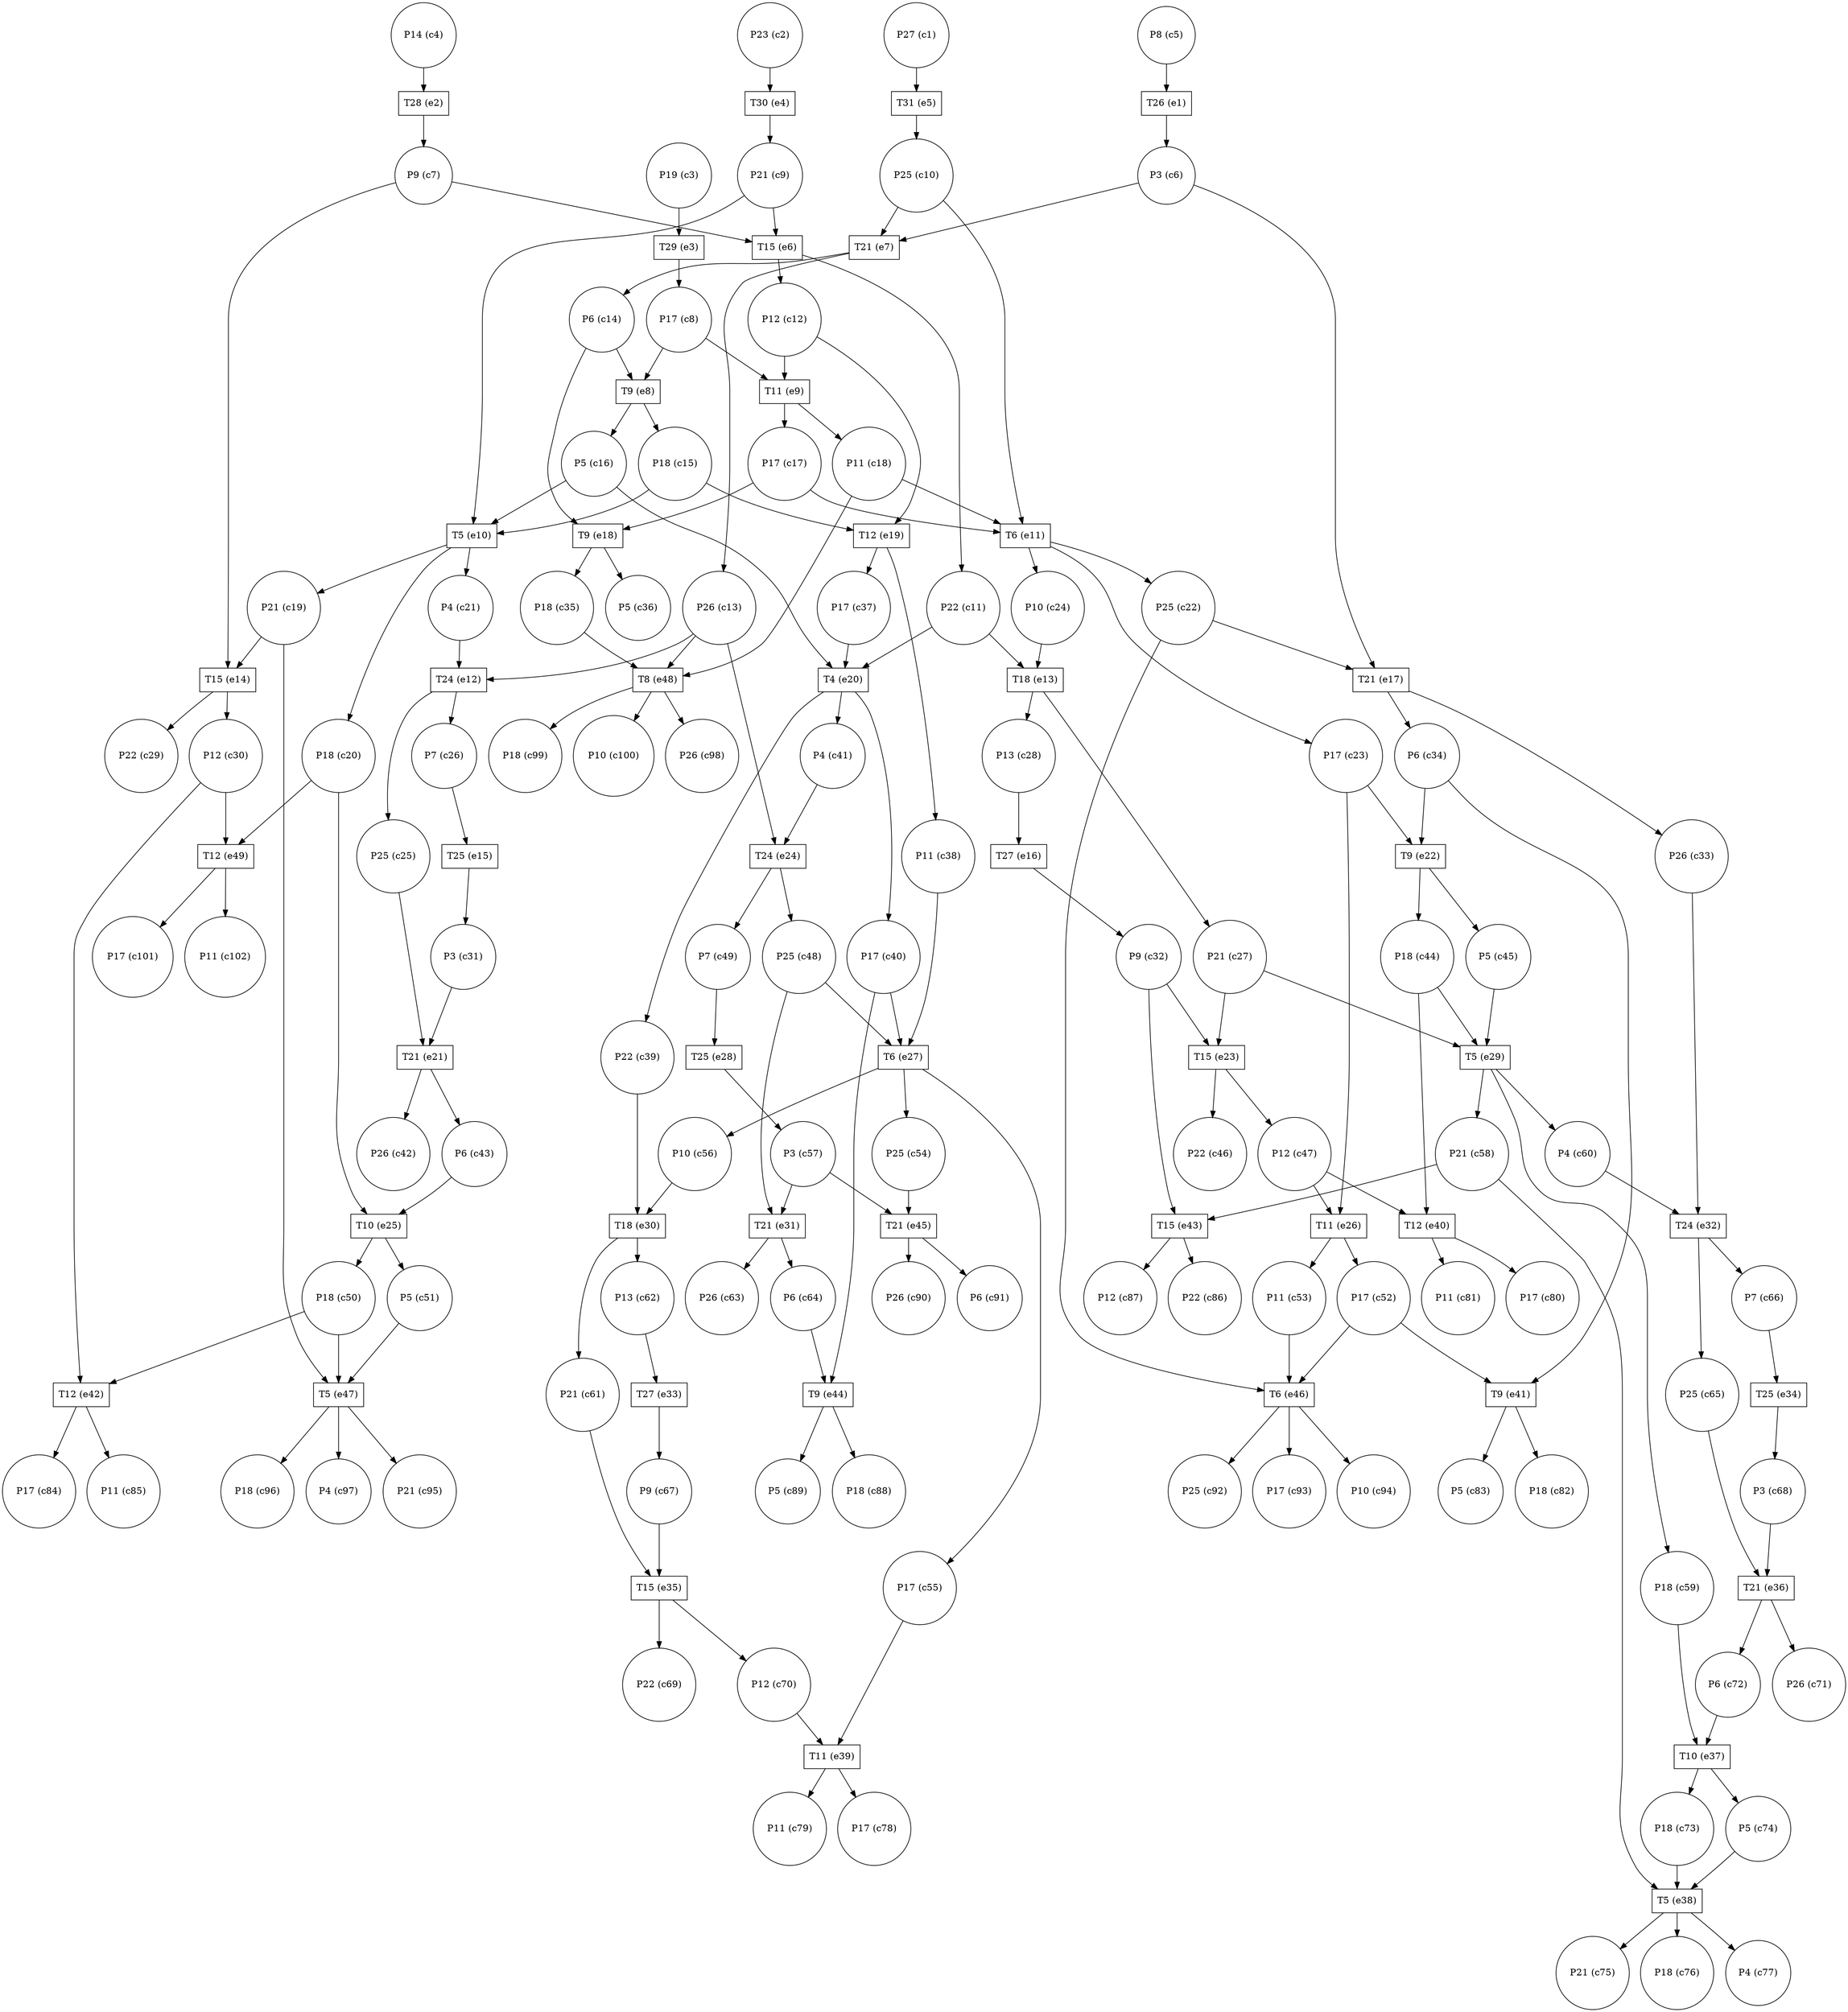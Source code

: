 digraph test {
  c1 -> e5;
  c2 -> e4;
  c3 -> e3;
  c4 -> e2;
  c5 -> e1;
  e1 -> c6;
  c6 -> e17;
  c6 -> e7;
  e2 -> c7;
  c7 -> e14;
  c7 -> e6;
  e3 -> c8;
  c8 -> e9;
  c8 -> e8;
  e4 -> c9;
  c9 -> e10;
  c9 -> e6;
  e5 -> c10;
  c10 -> e11;
  c10 -> e7;
  e6 -> c11;
  c11 -> e20;
  c11 -> e13;
  e6 -> c12;
  c12 -> e19;
  c12 -> e9;
  e7 -> c13;
  c13 -> e24;
  c13 -> e48;
  c13 -> e12;
  e7 -> c14;
  c14 -> e18;
  c14 -> e8;
  e8 -> c15;
  c15 -> e19;
  c15 -> e10;
  e8 -> c16;
  c16 -> e20;
  c16 -> e10;
  e9 -> c17;
  c17 -> e18;
  c17 -> e11;
  e9 -> c18;
  c18 -> e48;
  c18 -> e11;
  e10 -> c19;
  c19 -> e47;
  c19 -> e14;
  e10 -> c20;
  c20 -> e25;
  c20 -> e49;
  e10 -> c21;
  c21 -> e12;
  e11 -> c22;
  c22 -> e46;
  c22 -> e17;
  e11 -> c23;
  c23 -> e26;
  c23 -> e22;
  e11 -> c24;
  c24 -> e13;
  e12 -> c25;
  c25 -> e21;
  e12 -> c26;
  c26 -> e15;
  e13 -> c27;
  c27 -> e29;
  c27 -> e23;
  e13 -> c28;
  c28 -> e16;
  e14 -> c29;
  e14 -> c30;
  c30 -> e42;
  c30 -> e49;
  e15 -> c31;
  c31 -> e21;
  e16 -> c32;
  c32 -> e43;
  c32 -> e23;
  e17 -> c33;
  c33 -> e32;
  e17 -> c34;
  c34 -> e41;
  c34 -> e22;
  e18 -> c35;
  c35 -> e48;
  e18 -> c36;
  e19 -> c37;
  c37 -> e20;
  e19 -> c38;
  c38 -> e27;
  e20 -> c39;
  c39 -> e30;
  e20 -> c40;
  c40 -> e44;
  c40 -> e27;
  e20 -> c41;
  c41 -> e24;
  e21 -> c42;
  e21 -> c43;
  c43 -> e25;
  e22 -> c44;
  c44 -> e40;
  c44 -> e29;
  e22 -> c45;
  c45 -> e29;
  e23 -> c46;
  e23 -> c47;
  c47 -> e40;
  c47 -> e26;
  e24 -> c48;
  c48 -> e31;
  c48 -> e27;
  e24 -> c49;
  c49 -> e28;
  e25 -> c50;
  c50 -> e42;
  c50 -> e47;
  e25 -> c51;
  c51 -> e47;
  e26 -> c52;
  c52 -> e41;
  c52 -> e46;
  e26 -> c53;
  c53 -> e46;
  e27 -> c54;
  c54 -> e45;
  e27 -> c55;
  c55 -> e39;
  e27 -> c56;
  c56 -> e30;
  e28 -> c57;
  c57 -> e45;
  c57 -> e31;
  e29 -> c58;
  c58 -> e38;
  c58 -> e43;
  e29 -> c59;
  c59 -> e37;
  e29 -> c60;
  c60 -> e32;
  e30 -> c61;
  c61 -> e35;
  e30 -> c62;
  c62 -> e33;
  e31 -> c63;
  e31 -> c64;
  c64 -> e44;
  e32 -> c65;
  c65 -> e36;
  e32 -> c66;
  c66 -> e34;
  e33 -> c67;
  c67 -> e35;
  e34 -> c68;
  c68 -> e36;
  e35 -> c69;
  e35 -> c70;
  c70 -> e39;
  e36 -> c71;
  e36 -> c72;
  c72 -> e37;
  e37 -> c73;
  c73 -> e38;
  e37 -> c74;
  c74 -> e38;
  e38 -> c75;
  e38 -> c76;
  e38 -> c77;
  e39 -> c78;
  e39 -> c79;
  e40 -> c80;
  e40 -> c81;
  e41 -> c82;
  e41 -> c83;
  e42 -> c84;
  e42 -> c85;
  e43 -> c86;
  e43 -> c87;
  e44 -> c88;
  e44 -> c89;
  e45 -> c90;
  e45 -> c91;
  e46 -> c92;
  e46 -> c93;
  e46 -> c94;
  e47 -> c95;
  e47 -> c96;
  e47 -> c97;
  e48 -> c98;
  e48 -> c99;
  e48 -> c100;
  e49 -> c101;
  e49 -> c102;
  c1 [label="P27 (c1)" shape=circle];
  c2 [label="P23 (c2)" shape=circle];
  c3 [label="P19 (c3)" shape=circle];
  c4 [label="P14 (c4)" shape=circle];
  c5 [label="P8 (c5)" shape=circle];
  c6 [label="P3 (c6)" shape=circle];
  c7 [label="P9 (c7)" shape=circle];
  c8 [label="P17 (c8)" shape=circle];
  c9 [label="P21 (c9)" shape=circle];
  c10 [label="P25 (c10)" shape=circle];
  c11 [label="P22 (c11)" shape=circle];
  c12 [label="P12 (c12)" shape=circle];
  c13 [label="P26 (c13)" shape=circle];
  c14 [label="P6 (c14)" shape=circle];
  c15 [label="P18 (c15)" shape=circle];
  c16 [label="P5 (c16)" shape=circle];
  c17 [label="P17 (c17)" shape=circle];
  c18 [label="P11 (c18)" shape=circle];
  c19 [label="P21 (c19)" shape=circle];
  c20 [label="P18 (c20)" shape=circle];
  c21 [label="P4 (c21)" shape=circle];
  c22 [label="P25 (c22)" shape=circle];
  c23 [label="P17 (c23)" shape=circle];
  c24 [label="P10 (c24)" shape=circle];
  c25 [label="P25 (c25)" shape=circle];
  c26 [label="P7 (c26)" shape=circle];
  c27 [label="P21 (c27)" shape=circle];
  c28 [label="P13 (c28)" shape=circle];
  c29 [label="P22 (c29)" shape=circle];
  c30 [label="P12 (c30)" shape=circle];
  c31 [label="P3 (c31)" shape=circle];
  c32 [label="P9 (c32)" shape=circle];
  c33 [label="P26 (c33)" shape=circle];
  c34 [label="P6 (c34)" shape=circle];
  c35 [label="P18 (c35)" shape=circle];
  c36 [label="P5 (c36)" shape=circle];
  c37 [label="P17 (c37)" shape=circle];
  c38 [label="P11 (c38)" shape=circle];
  c39 [label="P22 (c39)" shape=circle];
  c40 [label="P17 (c40)" shape=circle];
  c41 [label="P4 (c41)" shape=circle];
  c42 [label="P26 (c42)" shape=circle];
  c43 [label="P6 (c43)" shape=circle];
  c44 [label="P18 (c44)" shape=circle];
  c45 [label="P5 (c45)" shape=circle];
  c46 [label="P22 (c46)" shape=circle];
  c47 [label="P12 (c47)" shape=circle];
  c48 [label="P25 (c48)" shape=circle];
  c49 [label="P7 (c49)" shape=circle];
  c50 [label="P18 (c50)" shape=circle];
  c51 [label="P5 (c51)" shape=circle];
  c52 [label="P17 (c52)" shape=circle];
  c53 [label="P11 (c53)" shape=circle];
  c54 [label="P25 (c54)" shape=circle];
  c55 [label="P17 (c55)" shape=circle];
  c56 [label="P10 (c56)" shape=circle];
  c57 [label="P3 (c57)" shape=circle];
  c58 [label="P21 (c58)" shape=circle];
  c59 [label="P18 (c59)" shape=circle];
  c60 [label="P4 (c60)" shape=circle];
  c61 [label="P21 (c61)" shape=circle];
  c62 [label="P13 (c62)" shape=circle];
  c63 [label="P26 (c63)" shape=circle];
  c64 [label="P6 (c64)" shape=circle];
  c65 [label="P25 (c65)" shape=circle];
  c66 [label="P7 (c66)" shape=circle];
  c67 [label="P9 (c67)" shape=circle];
  c68 [label="P3 (c68)" shape=circle];
  c69 [label="P22 (c69)" shape=circle];
  c70 [label="P12 (c70)" shape=circle];
  c71 [label="P26 (c71)" shape=circle];
  c72 [label="P6 (c72)" shape=circle];
  c73 [label="P18 (c73)" shape=circle];
  c74 [label="P5 (c74)" shape=circle];
  c75 [label="P21 (c75)" shape=circle];
  c76 [label="P18 (c76)" shape=circle];
  c77 [label="P4 (c77)" shape=circle];
  c78 [label="P17 (c78)" shape=circle];
  c79 [label="P11 (c79)" shape=circle];
  c80 [label="P17 (c80)" shape=circle];
  c81 [label="P11 (c81)" shape=circle];
  c82 [label="P18 (c82)" shape=circle];
  c83 [label="P5 (c83)" shape=circle];
  c84 [label="P17 (c84)" shape=circle];
  c85 [label="P11 (c85)" shape=circle];
  c86 [label="P22 (c86)" shape=circle];
  c87 [label="P12 (c87)" shape=circle];
  c88 [label="P18 (c88)" shape=circle];
  c89 [label="P5 (c89)" shape=circle];
  c90 [label="P26 (c90)" shape=circle];
  c91 [label="P6 (c91)" shape=circle];
  c92 [label="P25 (c92)" shape=circle];
  c93 [label="P17 (c93)" shape=circle];
  c94 [label="P10 (c94)" shape=circle];
  c95 [label="P21 (c95)" shape=circle];
  c96 [label="P18 (c96)" shape=circle];
  c97 [label="P4 (c97)" shape=circle];
  c98 [label="P26 (c98)" shape=circle];
  c99 [label="P18 (c99)" shape=circle];
  c100 [label="P10 (c100)" shape=circle];
  c101 [label="P17 (c101)" shape=circle];
  c102 [label="P11 (c102)" shape=circle];
  e1 [label="T26 (e1)" shape=box];
  e2 [label="T28 (e2)" shape=box];
  e3 [label="T29 (e3)" shape=box];
  e4 [label="T30 (e4)" shape=box];
  e5 [label="T31 (e5)" shape=box];
  e6 [label="T15 (e6)" shape=box];
  e7 [label="T21 (e7)" shape=box];
  e8 [label="T9 (e8)" shape=box];
  e9 [label="T11 (e9)" shape=box];
  e10 [label="T5 (e10)" shape=box];
  e11 [label="T6 (e11)" shape=box];
  e12 [label="T24 (e12)" shape=box];
  e13 [label="T18 (e13)" shape=box];
  e14 [label="T15 (e14)" shape=box];
  e15 [label="T25 (e15)" shape=box];
  e16 [label="T27 (e16)" shape=box];
  e17 [label="T21 (e17)" shape=box];
  e18 [label="T9 (e18)" shape=box];
  e19 [label="T12 (e19)" shape=box];
  e20 [label="T4 (e20)" shape=box];
  e21 [label="T21 (e21)" shape=box];
  e22 [label="T9 (e22)" shape=box];
  e23 [label="T15 (e23)" shape=box];
  e24 [label="T24 (e24)" shape=box];
  e25 [label="T10 (e25)" shape=box];
  e26 [label="T11 (e26)" shape=box];
  e27 [label="T6 (e27)" shape=box];
  e28 [label="T25 (e28)" shape=box];
  e29 [label="T5 (e29)" shape=box];
  e30 [label="T18 (e30)" shape=box];
  e31 [label="T21 (e31)" shape=box];
  e32 [label="T24 (e32)" shape=box];
  e33 [label="T27 (e33)" shape=box];
  e34 [label="T25 (e34)" shape=box];
  e35 [label="T15 (e35)" shape=box];
  e36 [label="T21 (e36)" shape=box];
  e37 [label="T10 (e37)" shape=box];
  e38 [label="T5 (e38)" shape=box];
  e39 [label="T11 (e39)" shape=box];
  e40 [label="T12 (e40)" shape=box];
  e41 [label="T9 (e41)" shape=box];
  e42 [label="T12 (e42)" shape=box];
  e43 [label="T15 (e43)" shape=box];
  e44 [label="T9 (e44)" shape=box];
  e45 [label="T21 (e45)" shape=box];
  e46 [label="T6 (e46)" shape=box];
  e47 [label="T5 (e47)" shape=box];
  e48 [label="T8 (e48)" shape=box];
  e49 [label="T12 (e49)" shape=box];
}
